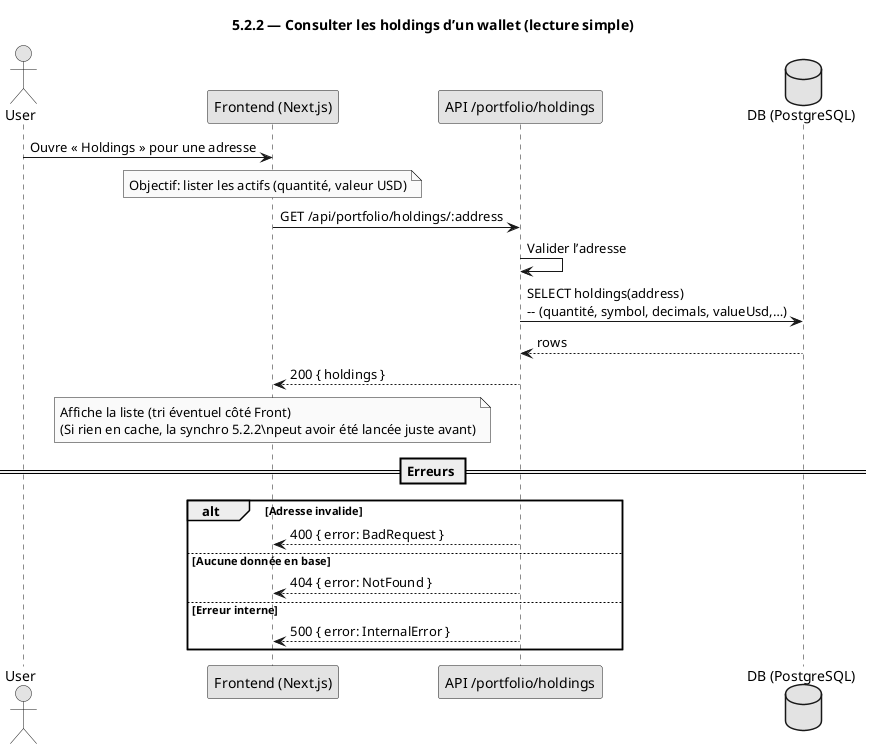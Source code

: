 @startuml
skinparam theme plain
skinparam monochrome true
skinparam shadowing false
skinparam ArrowThickness 1
skinparam ParticipantPadding 10
title 5.2.2 — Consulter les holdings d’un wallet (lecture simple)

actor User
participant "Frontend (Next.js)" as Front
participant "API /portfolio/holdings" as API
database "DB (PostgreSQL)" as DB

User -> Front: Ouvre « Holdings » pour une adresse
note over Front
  Objectif: lister les actifs (quantité, valeur USD)
end note

Front -> API: GET /api/portfolio/holdings/:address
API -> API: Valider l’adresse
API -> DB: SELECT holdings(address)\n-- (quantité, symbol, decimals, valueUsd,…)
DB --> API: rows
API --> Front: 200 { holdings }

note over Front
  Affiche la liste (tri éventuel côté Front)
  (Si rien en cache, la synchro 5.2.2\npeut avoir été lancée juste avant)
end note

== Erreurs ==
alt Adresse invalide
  API --> Front: 400 { error: BadRequest }
else Aucune donnée en base
  API --> Front: 404 { error: NotFound }
else Erreur interne
  API --> Front: 500 { error: InternalError }
end
@enduml
